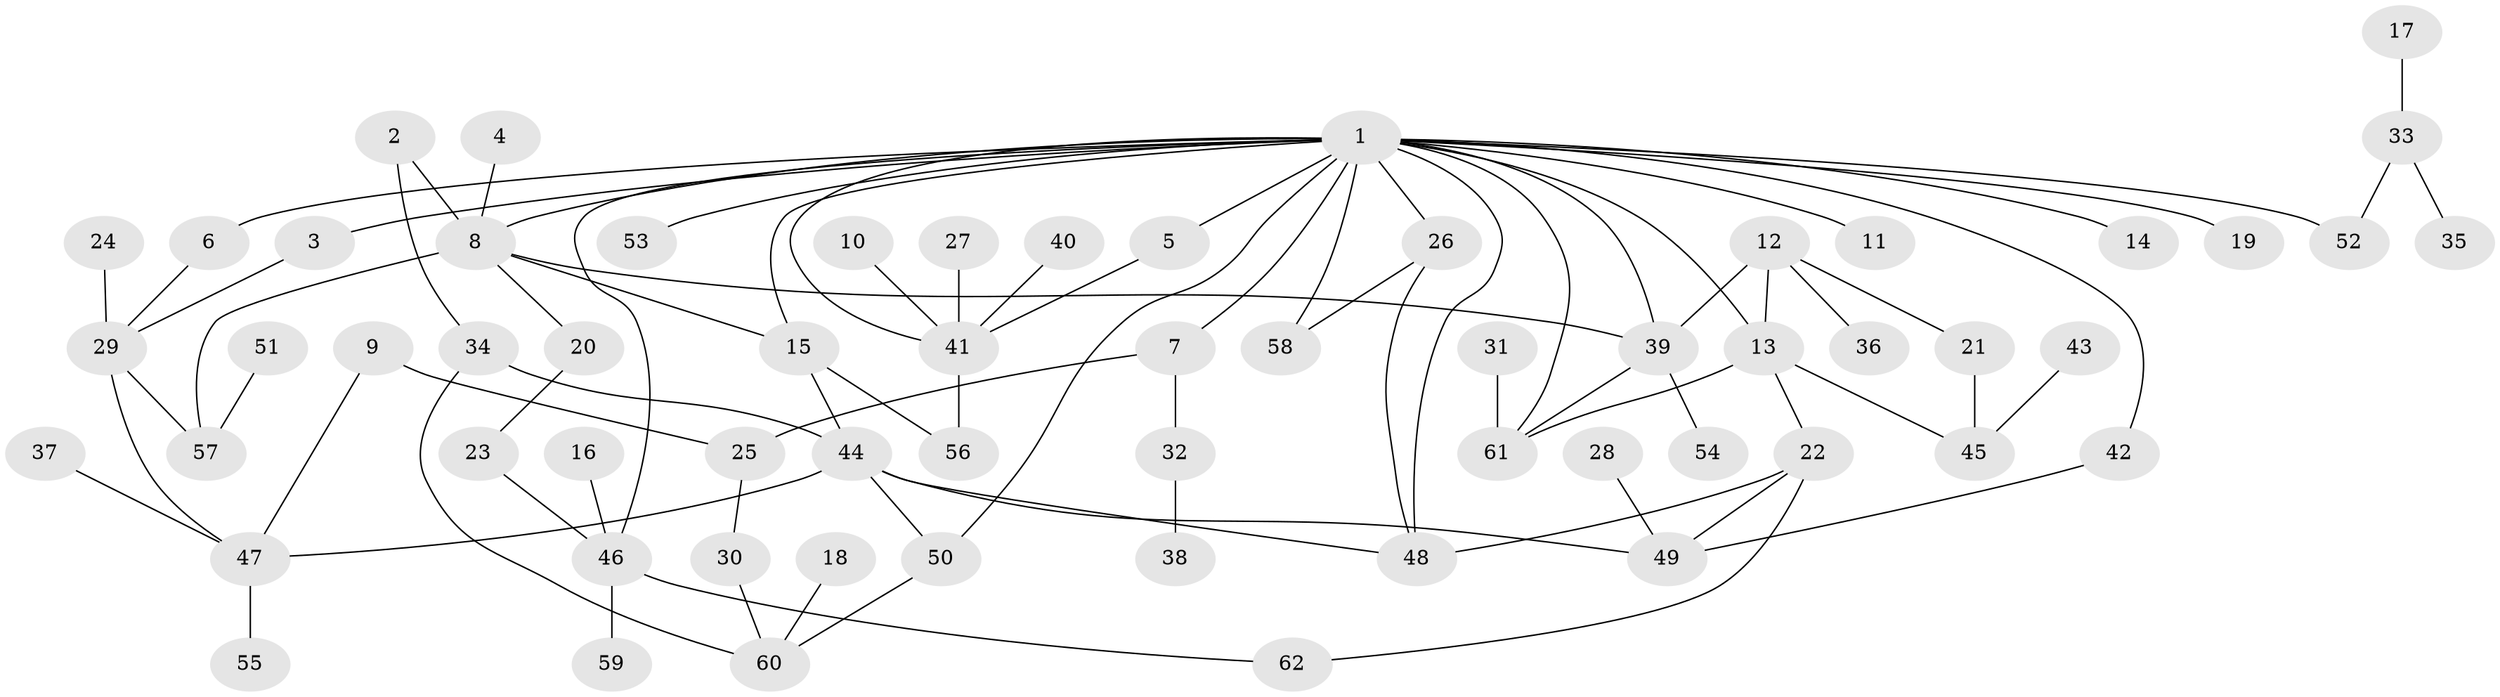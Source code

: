 // original degree distribution, {7: 0.016260162601626018, 10: 0.008130081300813009, 6: 0.016260162601626018, 3: 0.12195121951219512, 5: 0.024390243902439025, 4: 0.15447154471544716, 2: 0.36585365853658536, 1: 0.2926829268292683}
// Generated by graph-tools (version 1.1) at 2025/25/03/09/25 03:25:25]
// undirected, 62 vertices, 85 edges
graph export_dot {
graph [start="1"]
  node [color=gray90,style=filled];
  1;
  2;
  3;
  4;
  5;
  6;
  7;
  8;
  9;
  10;
  11;
  12;
  13;
  14;
  15;
  16;
  17;
  18;
  19;
  20;
  21;
  22;
  23;
  24;
  25;
  26;
  27;
  28;
  29;
  30;
  31;
  32;
  33;
  34;
  35;
  36;
  37;
  38;
  39;
  40;
  41;
  42;
  43;
  44;
  45;
  46;
  47;
  48;
  49;
  50;
  51;
  52;
  53;
  54;
  55;
  56;
  57;
  58;
  59;
  60;
  61;
  62;
  1 -- 3 [weight=1.0];
  1 -- 5 [weight=1.0];
  1 -- 6 [weight=1.0];
  1 -- 7 [weight=1.0];
  1 -- 8 [weight=1.0];
  1 -- 11 [weight=1.0];
  1 -- 13 [weight=1.0];
  1 -- 14 [weight=1.0];
  1 -- 15 [weight=1.0];
  1 -- 19 [weight=1.0];
  1 -- 26 [weight=1.0];
  1 -- 39 [weight=1.0];
  1 -- 41 [weight=1.0];
  1 -- 42 [weight=1.0];
  1 -- 46 [weight=1.0];
  1 -- 48 [weight=1.0];
  1 -- 50 [weight=1.0];
  1 -- 52 [weight=1.0];
  1 -- 53 [weight=1.0];
  1 -- 58 [weight=2.0];
  1 -- 61 [weight=1.0];
  2 -- 8 [weight=1.0];
  2 -- 34 [weight=1.0];
  3 -- 29 [weight=1.0];
  4 -- 8 [weight=1.0];
  5 -- 41 [weight=1.0];
  6 -- 29 [weight=1.0];
  7 -- 25 [weight=1.0];
  7 -- 32 [weight=1.0];
  8 -- 15 [weight=1.0];
  8 -- 20 [weight=1.0];
  8 -- 39 [weight=2.0];
  8 -- 57 [weight=1.0];
  9 -- 25 [weight=1.0];
  9 -- 47 [weight=1.0];
  10 -- 41 [weight=1.0];
  12 -- 13 [weight=1.0];
  12 -- 21 [weight=1.0];
  12 -- 36 [weight=1.0];
  12 -- 39 [weight=1.0];
  13 -- 22 [weight=1.0];
  13 -- 45 [weight=1.0];
  13 -- 61 [weight=1.0];
  15 -- 44 [weight=1.0];
  15 -- 56 [weight=1.0];
  16 -- 46 [weight=1.0];
  17 -- 33 [weight=1.0];
  18 -- 60 [weight=1.0];
  20 -- 23 [weight=1.0];
  21 -- 45 [weight=1.0];
  22 -- 48 [weight=2.0];
  22 -- 49 [weight=1.0];
  22 -- 62 [weight=1.0];
  23 -- 46 [weight=1.0];
  24 -- 29 [weight=1.0];
  25 -- 30 [weight=1.0];
  26 -- 48 [weight=1.0];
  26 -- 58 [weight=1.0];
  27 -- 41 [weight=1.0];
  28 -- 49 [weight=1.0];
  29 -- 47 [weight=1.0];
  29 -- 57 [weight=1.0];
  30 -- 60 [weight=1.0];
  31 -- 61 [weight=1.0];
  32 -- 38 [weight=1.0];
  33 -- 35 [weight=1.0];
  33 -- 52 [weight=1.0];
  34 -- 44 [weight=1.0];
  34 -- 60 [weight=1.0];
  37 -- 47 [weight=1.0];
  39 -- 54 [weight=1.0];
  39 -- 61 [weight=1.0];
  40 -- 41 [weight=1.0];
  41 -- 56 [weight=1.0];
  42 -- 49 [weight=1.0];
  43 -- 45 [weight=1.0];
  44 -- 47 [weight=1.0];
  44 -- 48 [weight=1.0];
  44 -- 49 [weight=1.0];
  44 -- 50 [weight=1.0];
  46 -- 59 [weight=1.0];
  46 -- 62 [weight=1.0];
  47 -- 55 [weight=1.0];
  50 -- 60 [weight=1.0];
  51 -- 57 [weight=1.0];
}
